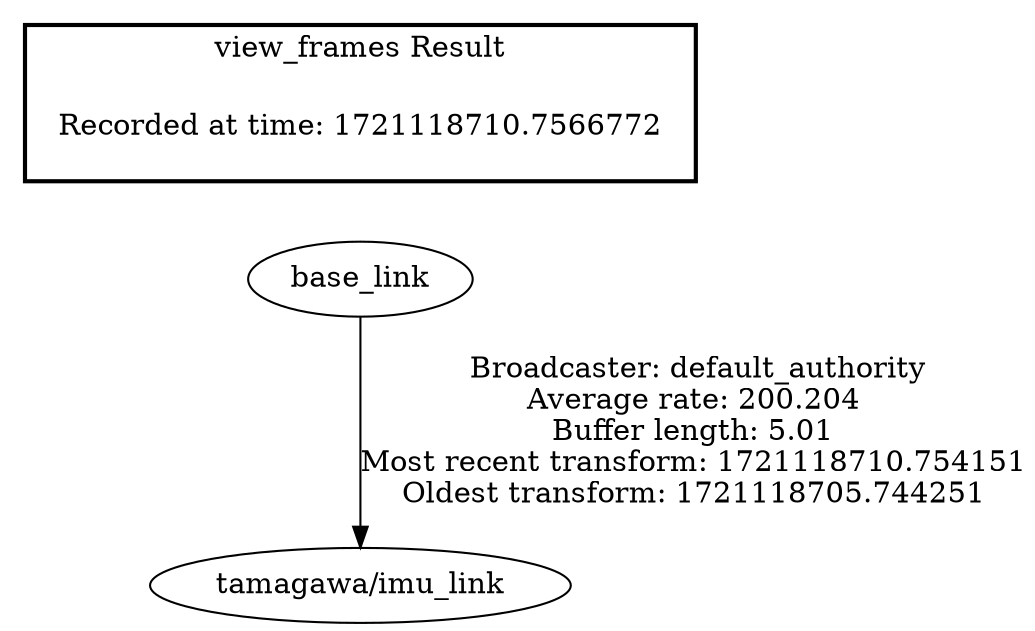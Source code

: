 digraph G {
"base_link" -> "tamagawa/imu_link"[label=" Broadcaster: default_authority\nAverage rate: 200.204\nBuffer length: 5.01\nMost recent transform: 1721118710.754151\nOldest transform: 1721118705.744251\n"];
edge [style=invis];
 subgraph cluster_legend { style=bold; color=black; label ="view_frames Result";
"Recorded at time: 1721118710.7566772"[ shape=plaintext ] ;
}->"base_link";
}